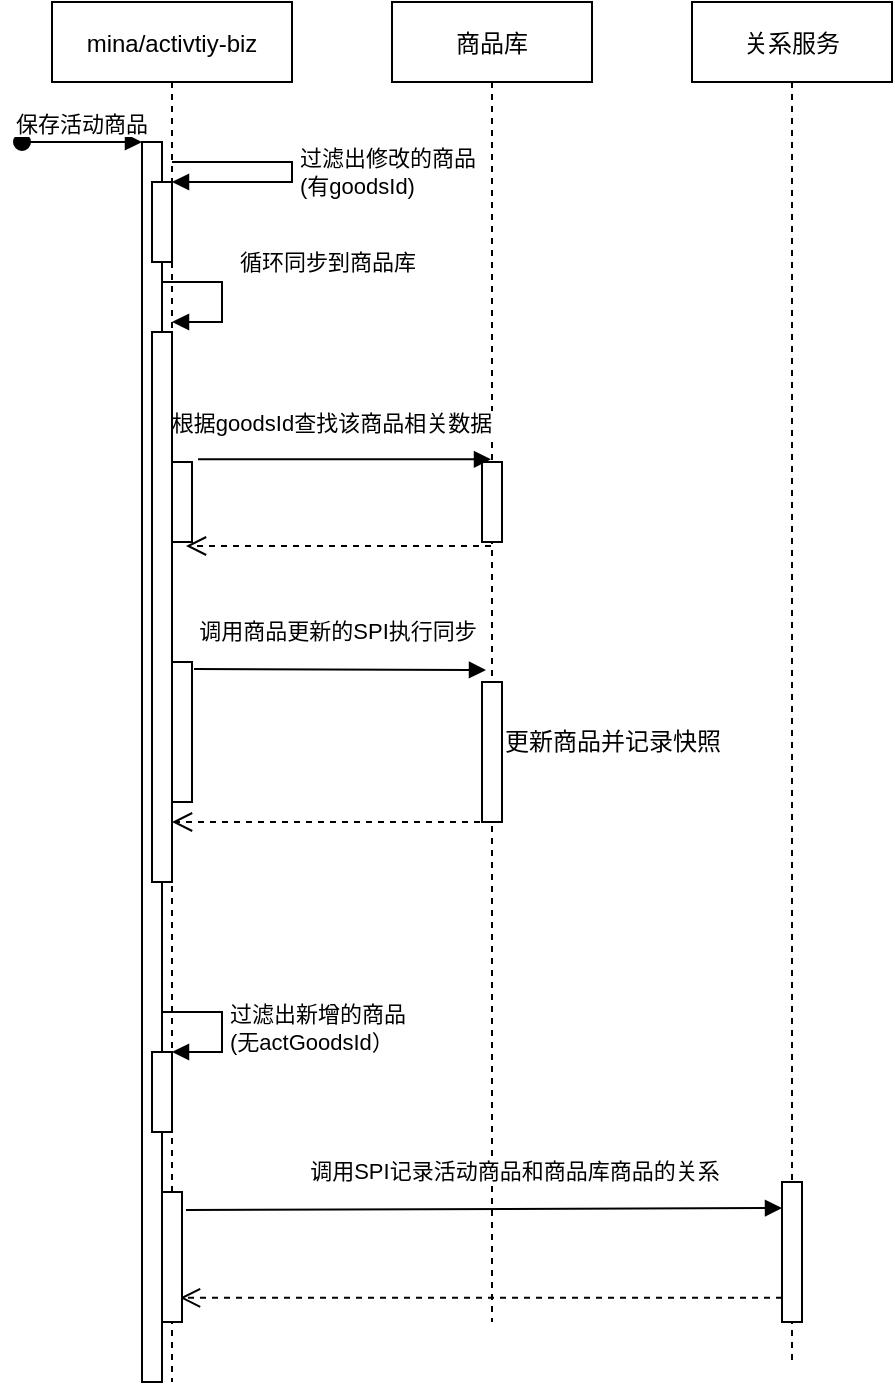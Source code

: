 <mxfile version="14.7.2" type="github">
  <diagram id="kE0A7_xDF46XmdOOy0-5" name="Page-1">
    <mxGraphModel dx="1422" dy="794" grid="1" gridSize="10" guides="1" tooltips="1" connect="1" arrows="1" fold="1" page="1" pageScale="1" pageWidth="827" pageHeight="1169" math="0" shadow="0">
      <root>
        <mxCell id="0" />
        <mxCell id="1" parent="0" />
        <mxCell id="cEDnHxhPDUiLTpFMf11G-1" value="mina/activtiy-biz" style="shape=umlLifeline;perimeter=lifelinePerimeter;container=1;collapsible=0;recursiveResize=0;rounded=0;shadow=0;strokeWidth=1;" parent="1" vertex="1">
          <mxGeometry x="100" y="80" width="120" height="690" as="geometry" />
        </mxCell>
        <mxCell id="cEDnHxhPDUiLTpFMf11G-2" value="" style="points=[];perimeter=orthogonalPerimeter;rounded=0;shadow=0;strokeWidth=1;" parent="cEDnHxhPDUiLTpFMf11G-1" vertex="1">
          <mxGeometry x="45" y="70" width="10" height="620" as="geometry" />
        </mxCell>
        <mxCell id="cEDnHxhPDUiLTpFMf11G-3" value="保存活动商品" style="verticalAlign=bottom;startArrow=oval;endArrow=block;startSize=8;shadow=0;strokeWidth=1;" parent="cEDnHxhPDUiLTpFMf11G-1" target="cEDnHxhPDUiLTpFMf11G-2" edge="1">
          <mxGeometry relative="1" as="geometry">
            <mxPoint x="-15" y="70" as="sourcePoint" />
          </mxGeometry>
        </mxCell>
        <mxCell id="cEDnHxhPDUiLTpFMf11G-4" value="" style="points=[];perimeter=orthogonalPerimeter;rounded=0;shadow=0;strokeWidth=1;" parent="cEDnHxhPDUiLTpFMf11G-1" vertex="1">
          <mxGeometry x="60" y="230" width="10" height="40" as="geometry" />
        </mxCell>
        <mxCell id="cEDnHxhPDUiLTpFMf11G-7" value="" style="html=1;points=[];perimeter=orthogonalPerimeter;" parent="cEDnHxhPDUiLTpFMf11G-1" vertex="1">
          <mxGeometry x="60" y="330" width="10" height="70" as="geometry" />
        </mxCell>
        <mxCell id="cEDnHxhPDUiLTpFMf11G-11" value="循环同步到商品库" style="edgeStyle=orthogonalEdgeStyle;html=1;align=left;spacingLeft=2;endArrow=block;rounded=0;entryX=1;entryY=0;" parent="cEDnHxhPDUiLTpFMf11G-1" edge="1">
          <mxGeometry x="-0.2" y="11" relative="1" as="geometry">
            <mxPoint x="55" y="140" as="sourcePoint" />
            <Array as="points">
              <mxPoint x="85" y="140" />
            </Array>
            <mxPoint x="60" y="160" as="targetPoint" />
            <mxPoint x="-6" y="-10" as="offset" />
          </mxGeometry>
        </mxCell>
        <mxCell id="cEDnHxhPDUiLTpFMf11G-35" value="" style="html=1;points=[];perimeter=orthogonalPerimeter;" parent="cEDnHxhPDUiLTpFMf11G-1" vertex="1">
          <mxGeometry x="50" y="90" width="10" height="40" as="geometry" />
        </mxCell>
        <mxCell id="cEDnHxhPDUiLTpFMf11G-36" value="过滤出修改的商品&lt;br&gt;(有goodsId)" style="edgeStyle=orthogonalEdgeStyle;html=1;align=left;spacingLeft=2;endArrow=block;rounded=0;entryX=1;entryY=0;" parent="cEDnHxhPDUiLTpFMf11G-1" target="cEDnHxhPDUiLTpFMf11G-35" edge="1">
          <mxGeometry relative="1" as="geometry">
            <mxPoint x="60" y="80" as="sourcePoint" />
            <Array as="points">
              <mxPoint x="120" y="80" />
              <mxPoint x="120" y="90" />
            </Array>
          </mxGeometry>
        </mxCell>
        <mxCell id="cEDnHxhPDUiLTpFMf11G-37" value="" style="html=1;points=[];perimeter=orthogonalPerimeter;" parent="cEDnHxhPDUiLTpFMf11G-1" vertex="1">
          <mxGeometry x="50" y="525" width="10" height="40" as="geometry" />
        </mxCell>
        <mxCell id="cEDnHxhPDUiLTpFMf11G-38" value="过滤出新增的商品&lt;br&gt;(无actGoodsId）" style="edgeStyle=orthogonalEdgeStyle;html=1;align=left;spacingLeft=2;endArrow=block;rounded=0;entryX=1;entryY=0;" parent="cEDnHxhPDUiLTpFMf11G-1" target="cEDnHxhPDUiLTpFMf11G-37" edge="1">
          <mxGeometry relative="1" as="geometry">
            <mxPoint x="55" y="505" as="sourcePoint" />
            <Array as="points">
              <mxPoint x="85" y="505" />
            </Array>
          </mxGeometry>
        </mxCell>
        <mxCell id="cEDnHxhPDUiLTpFMf11G-15" value="商品库" style="shape=umlLifeline;perimeter=lifelinePerimeter;container=1;collapsible=0;recursiveResize=0;rounded=0;shadow=0;strokeWidth=1;" parent="1" vertex="1">
          <mxGeometry x="270" y="80" width="100" height="660" as="geometry" />
        </mxCell>
        <mxCell id="cEDnHxhPDUiLTpFMf11G-16" value="" style="points=[];perimeter=orthogonalPerimeter;rounded=0;shadow=0;strokeWidth=1;" parent="cEDnHxhPDUiLTpFMf11G-15" vertex="1">
          <mxGeometry x="45" y="230" width="10" height="40" as="geometry" />
        </mxCell>
        <mxCell id="cEDnHxhPDUiLTpFMf11G-40" value="" style="html=1;points=[];perimeter=orthogonalPerimeter;" parent="cEDnHxhPDUiLTpFMf11G-15" vertex="1">
          <mxGeometry x="45" y="340" width="10" height="70" as="geometry" />
        </mxCell>
        <mxCell id="cEDnHxhPDUiLTpFMf11G-17" value="关系服务" style="shape=umlLifeline;perimeter=lifelinePerimeter;container=1;collapsible=0;recursiveResize=0;rounded=0;shadow=0;strokeWidth=1;" parent="1" vertex="1">
          <mxGeometry x="420" y="80" width="100" height="680" as="geometry" />
        </mxCell>
        <mxCell id="cEDnHxhPDUiLTpFMf11G-18" value="" style="points=[];perimeter=orthogonalPerimeter;rounded=0;shadow=0;strokeWidth=1;" parent="cEDnHxhPDUiLTpFMf11G-17" vertex="1">
          <mxGeometry x="45" y="590" width="10" height="70" as="geometry" />
        </mxCell>
        <mxCell id="cEDnHxhPDUiLTpFMf11G-23" value="根据goodsId查找该商品相关数据" style="verticalAlign=bottom;endArrow=block;shadow=0;strokeWidth=1;exitX=1.3;exitY=-0.033;exitDx=0;exitDy=0;exitPerimeter=0;" parent="1" source="cEDnHxhPDUiLTpFMf11G-4" target="cEDnHxhPDUiLTpFMf11G-15" edge="1">
          <mxGeometry x="-0.085" y="9" relative="1" as="geometry">
            <mxPoint x="170" y="220" as="sourcePoint" />
            <mxPoint x="350" y="222" as="targetPoint" />
            <mxPoint as="offset" />
          </mxGeometry>
        </mxCell>
        <mxCell id="cEDnHxhPDUiLTpFMf11G-24" value="" style="verticalAlign=bottom;endArrow=open;dashed=1;endSize=8;shadow=0;strokeWidth=1;entryX=0.7;entryY=1.05;entryDx=0;entryDy=0;entryPerimeter=0;" parent="1" source="cEDnHxhPDUiLTpFMf11G-15" target="cEDnHxhPDUiLTpFMf11G-4" edge="1">
          <mxGeometry relative="1" as="geometry">
            <mxPoint x="160" y="250.0" as="targetPoint" />
            <mxPoint x="290" y="250.0" as="sourcePoint" />
          </mxGeometry>
        </mxCell>
        <mxCell id="cEDnHxhPDUiLTpFMf11G-25" value="调用SPI记录活动商品和商品库商品的关系" style="verticalAlign=bottom;endArrow=block;shadow=0;strokeWidth=1;exitX=1.2;exitY=0.138;exitDx=0;exitDy=0;exitPerimeter=0;entryX=0;entryY=0.186;entryDx=0;entryDy=0;entryPerimeter=0;" parent="1" source="cEDnHxhPDUiLTpFMf11G-5" target="cEDnHxhPDUiLTpFMf11G-18" edge="1">
          <mxGeometry x="0.105" y="10" relative="1" as="geometry">
            <mxPoint x="190" y="302" as="sourcePoint" />
            <mxPoint x="465" y="688" as="targetPoint" />
            <mxPoint as="offset" />
            <Array as="points" />
          </mxGeometry>
        </mxCell>
        <mxCell id="cEDnHxhPDUiLTpFMf11G-26" value="" style="verticalAlign=bottom;endArrow=open;dashed=1;endSize=8;shadow=0;strokeWidth=1;entryX=0.9;entryY=0.814;entryDx=0;entryDy=0;entryPerimeter=0;" parent="1" source="cEDnHxhPDUiLTpFMf11G-18" target="cEDnHxhPDUiLTpFMf11G-5" edge="1">
          <mxGeometry relative="1" as="geometry">
            <mxPoint x="190" y="340" as="targetPoint" />
            <mxPoint x="530" y="340" as="sourcePoint" />
          </mxGeometry>
        </mxCell>
        <mxCell id="cEDnHxhPDUiLTpFMf11G-29" value="调用商品更新的SPI执行同步" style="verticalAlign=bottom;endArrow=block;shadow=0;strokeWidth=1;exitX=1.1;exitY=0.05;exitDx=0;exitDy=0;exitPerimeter=0;" parent="1" source="cEDnHxhPDUiLTpFMf11G-7" edge="1">
          <mxGeometry x="-0.014" y="10" relative="1" as="geometry">
            <mxPoint x="200" y="530" as="sourcePoint" />
            <mxPoint x="317" y="414" as="targetPoint" />
            <mxPoint as="offset" />
            <Array as="points">
              <mxPoint x="317" y="414" />
            </Array>
          </mxGeometry>
        </mxCell>
        <mxCell id="cEDnHxhPDUiLTpFMf11G-31" value="" style="html=1;points=[];perimeter=orthogonalPerimeter;" parent="1" vertex="1">
          <mxGeometry x="150" y="245" width="10" height="275" as="geometry" />
        </mxCell>
        <mxCell id="cEDnHxhPDUiLTpFMf11G-9" value="" style="verticalAlign=bottom;endArrow=open;dashed=1;endSize=8;shadow=0;strokeWidth=1;" parent="1" edge="1">
          <mxGeometry relative="1" as="geometry">
            <mxPoint x="160" y="490" as="targetPoint" />
            <mxPoint x="320" y="490" as="sourcePoint" />
          </mxGeometry>
        </mxCell>
        <mxCell id="cEDnHxhPDUiLTpFMf11G-5" value="" style="html=1;points=[];perimeter=orthogonalPerimeter;" parent="1" vertex="1">
          <mxGeometry x="155" y="675" width="10" height="65" as="geometry" />
        </mxCell>
        <mxCell id="cEDnHxhPDUiLTpFMf11G-41" value="更新商品并记录快照" style="text;html=1;align=center;verticalAlign=middle;resizable=0;points=[];autosize=1;strokeColor=none;" parent="1" vertex="1">
          <mxGeometry x="320" y="440" width="120" height="20" as="geometry" />
        </mxCell>
      </root>
    </mxGraphModel>
  </diagram>
</mxfile>
